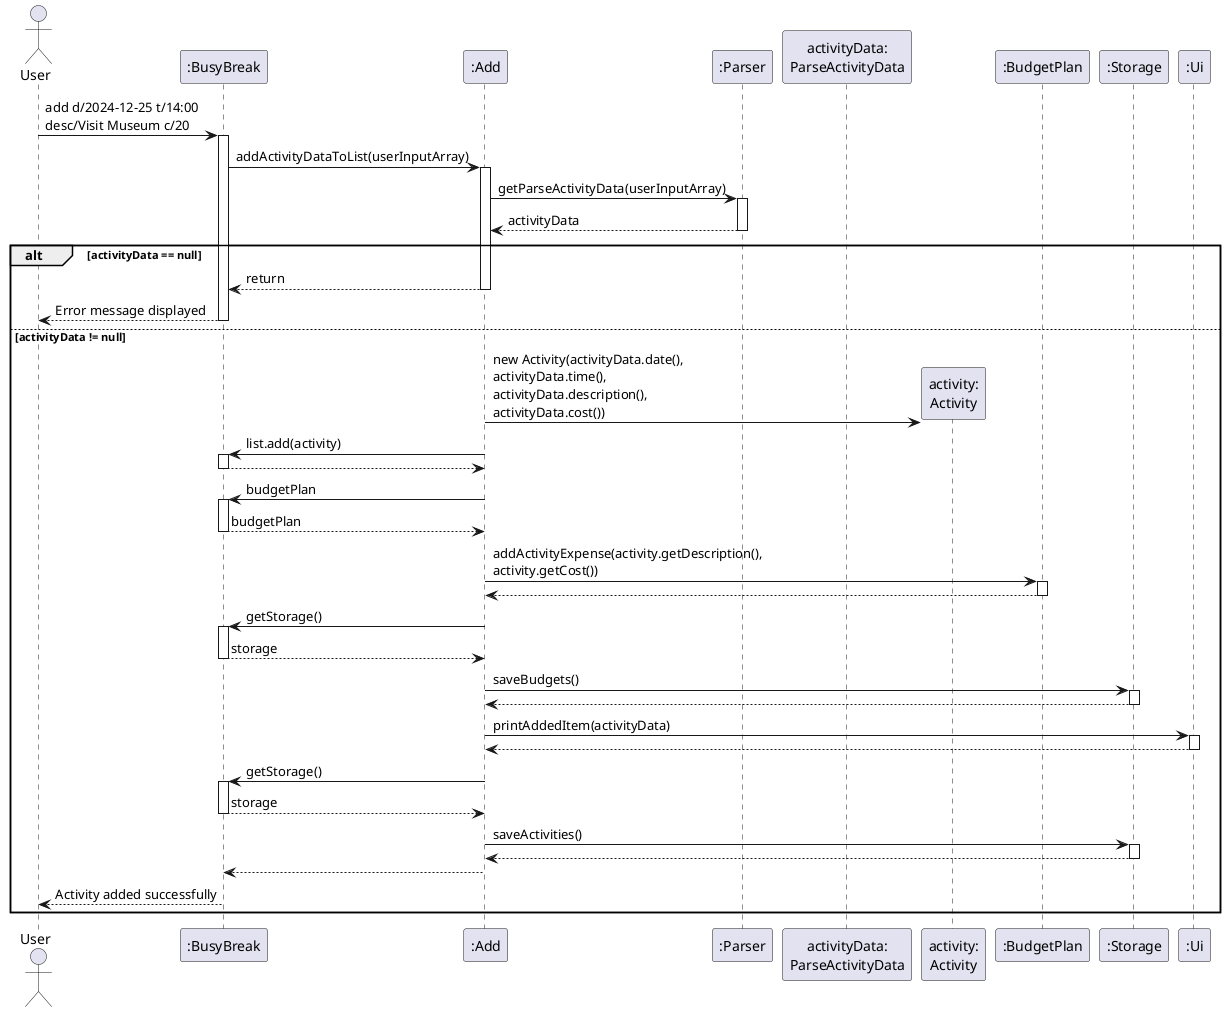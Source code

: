 @startuml AddCommandSequenceDiagram

actor User
participant ":BusyBreak" as BusyBreak
participant ":Add" as Add
participant ":Parser" as Parser
participant "activityData:\nParseActivityData" as ParseData
participant "activity:\nActivity" as Activity
participant ":BudgetPlan" as Budget
participant ":Storage" as Storage
participant ":Ui" as Ui

User -> BusyBreak: add d/2024-12-25 t/14:00\ndesc/Visit Museum c/20
activate BusyBreak

BusyBreak -> Add: addActivityDataToList(userInputArray)
activate Add

Add -> Parser: getParseActivityData(userInputArray)
activate Parser

Parser --> Add: activityData
deactivate Parser

alt activityData == null
    Add --> BusyBreak: return
    deactivate Add
    BusyBreak --> User: Error message displayed
    deactivate BusyBreak
else activityData != null

    Add -> Activity**: new Activity(activityData.date(),\nactivityData.time(),\nactivityData.description(),\nactivityData.cost())

    Add -> BusyBreak: list.add(activity)
    activate BusyBreak
    BusyBreak --> Add
    deactivate BusyBreak

    Add -> BusyBreak: budgetPlan
    activate BusyBreak
    BusyBreak --> Add: budgetPlan
    deactivate BusyBreak

    Add -> Budget: addActivityExpense(activity.getDescription(),\nactivity.getCost())
    activate Budget
    Budget --> Add
    deactivate Budget

    Add -> BusyBreak: getStorage()
    activate BusyBreak
    BusyBreak --> Add: storage
    deactivate BusyBreak

    Add -> Storage: saveBudgets()
    activate Storage
    Storage --> Add
    deactivate Storage

    Add -> Ui: printAddedItem(activityData)
    activate Ui
    Ui --> Add
    deactivate Ui

    Add -> BusyBreak: getStorage()
    activate BusyBreak
    BusyBreak --> Add: storage
    deactivate BusyBreak

    Add -> Storage: saveActivities()
    activate Storage
    Storage --> Add
    deactivate Storage

    Add --> BusyBreak
    deactivate Add

    BusyBreak --> User: Activity added successfully
    deactivate BusyBreak
end

@enduml
